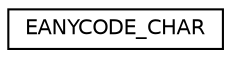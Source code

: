 digraph "Graphical Class Hierarchy"
{
 // LATEX_PDF_SIZE
  edge [fontname="Helvetica",fontsize="10",labelfontname="Helvetica",labelfontsize="10"];
  node [fontname="Helvetica",fontsize="10",shape=record];
  rankdir="LR";
  Node0 [label="EANYCODE_CHAR",height=0.2,width=0.4,color="black", fillcolor="white", style="filled",URL="$struct_e_a_n_y_c_o_d_e___c_h_a_r.html",tooltip=" "];
}
